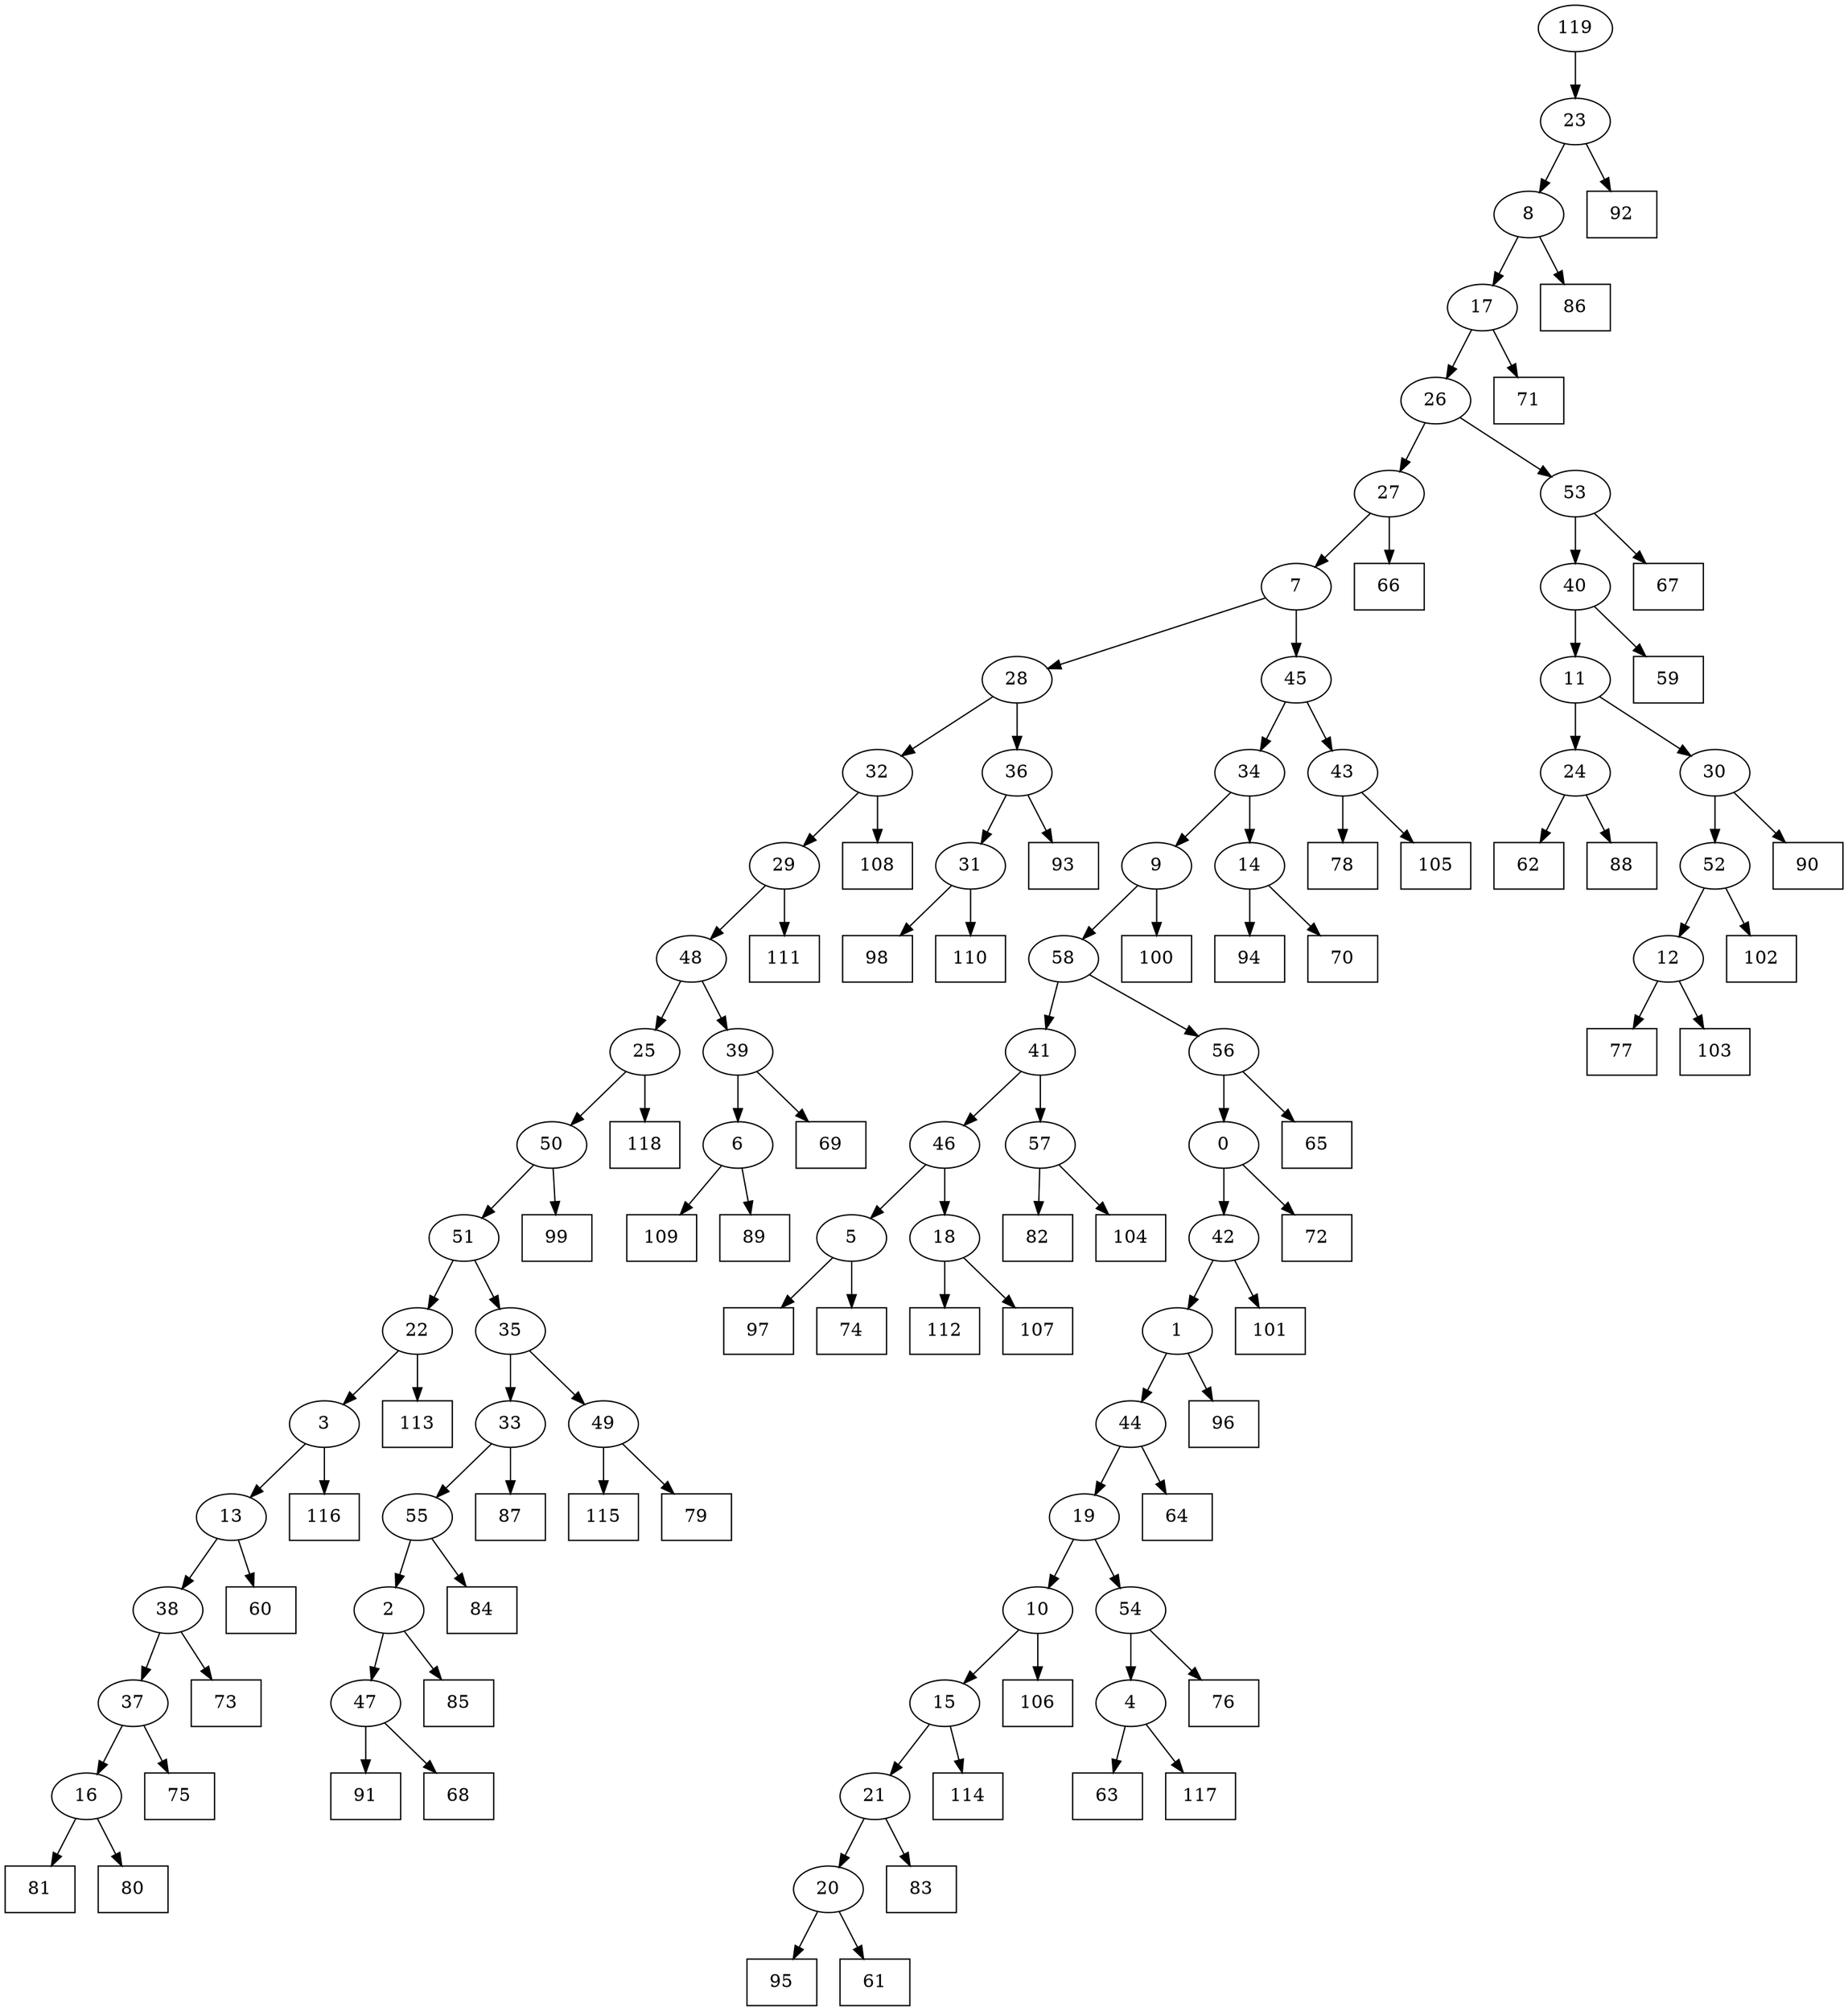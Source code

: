 digraph G {
0[label="0"];
1[label="1"];
2[label="2"];
3[label="3"];
4[label="4"];
5[label="5"];
6[label="6"];
7[label="7"];
8[label="8"];
9[label="9"];
10[label="10"];
11[label="11"];
12[label="12"];
13[label="13"];
14[label="14"];
15[label="15"];
16[label="16"];
17[label="17"];
18[label="18"];
19[label="19"];
20[label="20"];
21[label="21"];
22[label="22"];
23[label="23"];
24[label="24"];
25[label="25"];
26[label="26"];
27[label="27"];
28[label="28"];
29[label="29"];
30[label="30"];
31[label="31"];
32[label="32"];
33[label="33"];
34[label="34"];
35[label="35"];
36[label="36"];
37[label="37"];
38[label="38"];
39[label="39"];
40[label="40"];
41[label="41"];
42[label="42"];
43[label="43"];
44[label="44"];
45[label="45"];
46[label="46"];
47[label="47"];
48[label="48"];
49[label="49"];
50[label="50"];
51[label="51"];
52[label="52"];
53[label="53"];
54[label="54"];
55[label="55"];
56[label="56"];
57[label="57"];
58[label="58"];
59[shape=box,label="115"];
60[shape=box,label="59"];
61[shape=box,label="97"];
62[shape=box,label="111"];
63[shape=box,label="112"];
64[shape=box,label="63"];
65[shape=box,label="100"];
66[shape=box,label="94"];
67[shape=box,label="106"];
68[shape=box,label="98"];
69[shape=box,label="71"];
70[shape=box,label="77"];
71[shape=box,label="86"];
72[shape=box,label="62"];
73[shape=box,label="69"];
74[shape=box,label="114"];
75[shape=box,label="113"];
76[shape=box,label="101"];
77[shape=box,label="107"];
78[shape=box,label="108"];
79[shape=box,label="65"];
80[shape=box,label="92"];
81[shape=box,label="99"];
82[shape=box,label="117"];
83[shape=box,label="102"];
84[shape=box,label="82"];
85[shape=box,label="75"];
86[shape=box,label="74"];
87[shape=box,label="96"];
88[shape=box,label="91"];
89[shape=box,label="78"];
90[shape=box,label="68"];
91[shape=box,label="93"];
92[shape=box,label="81"];
93[shape=box,label="60"];
94[shape=box,label="103"];
95[shape=box,label="83"];
96[shape=box,label="95"];
97[shape=box,label="67"];
98[shape=box,label="66"];
99[shape=box,label="109"];
100[shape=box,label="118"];
101[shape=box,label="76"];
102[shape=box,label="80"];
103[shape=box,label="84"];
104[shape=box,label="61"];
105[shape=box,label="79"];
106[shape=box,label="116"];
107[shape=box,label="104"];
108[shape=box,label="89"];
109[shape=box,label="73"];
110[shape=box,label="70"];
111[shape=box,label="85"];
112[shape=box,label="105"];
113[shape=box,label="110"];
114[shape=box,label="90"];
115[shape=box,label="64"];
116[shape=box,label="88"];
117[shape=box,label="72"];
118[shape=box,label="87"];
119[label="119"];
21->95 ;
49->59 ;
13->93 ;
17->69 ;
20->96 ;
21->20 ;
25->50 ;
54->101 ;
1->44 ;
56->0 ;
50->81 ;
47->90 ;
6->108 ;
18->77 ;
0->117 ;
31->113 ;
53->97 ;
16->102 ;
8->17 ;
17->26 ;
12->70 ;
15->21 ;
18->63 ;
33->55 ;
55->103 ;
37->85 ;
14->66 ;
33->118 ;
14->110 ;
3->106 ;
26->53 ;
3->13 ;
48->25 ;
38->37 ;
19->10 ;
4->82 ;
45->43 ;
49->105 ;
22->75 ;
50->51 ;
22->3 ;
9->65 ;
30->114 ;
46->18 ;
43->112 ;
11->30 ;
51->22 ;
36->31 ;
7->28 ;
54->4 ;
4->64 ;
6->99 ;
35->33 ;
52->12 ;
12->94 ;
31->68 ;
27->7 ;
39->6 ;
0->42 ;
42->76 ;
58->41 ;
58->56 ;
56->79 ;
32->78 ;
19->54 ;
39->73 ;
27->98 ;
40->11 ;
51->35 ;
44->19 ;
10->15 ;
15->74 ;
23->80 ;
5->61 ;
29->48 ;
48->39 ;
28->32 ;
55->2 ;
2->111 ;
43->89 ;
40->60 ;
53->40 ;
32->29 ;
24->72 ;
30->52 ;
52->83 ;
26->27 ;
20->104 ;
34->9 ;
9->58 ;
5->86 ;
11->24 ;
24->116 ;
10->67 ;
57->84 ;
28->36 ;
36->91 ;
38->109 ;
42->1 ;
1->87 ;
25->100 ;
2->47 ;
47->88 ;
13->38 ;
34->14 ;
37->16 ;
16->92 ;
35->49 ;
7->45 ;
45->34 ;
44->115 ;
41->46 ;
46->5 ;
29->62 ;
41->57 ;
57->107 ;
119->23 ;
23->8 ;
8->71 ;
}

